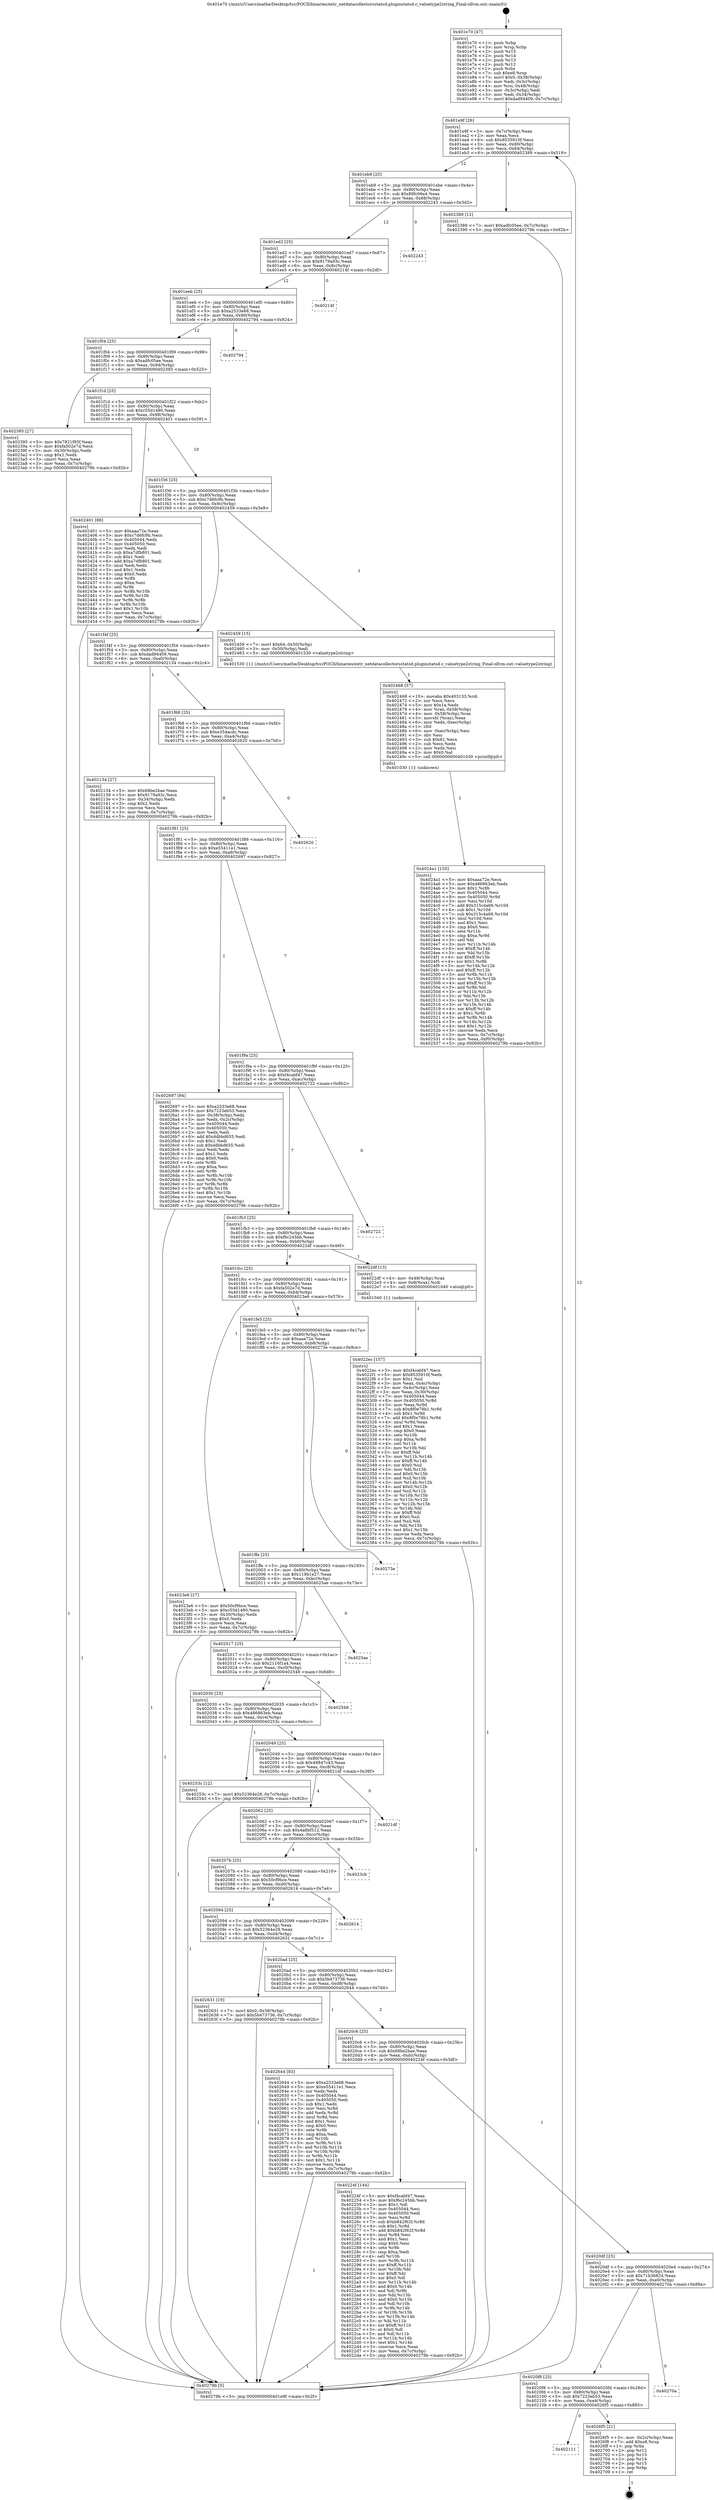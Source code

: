 digraph "0x401e70" {
  label = "0x401e70 (/mnt/c/Users/mathe/Desktop/tcc/POCII/binaries/extr_netdatacollectorsstatsd.pluginstatsd.c_valuetype2string_Final-ollvm.out::main(0))"
  labelloc = "t"
  node[shape=record]

  Entry [label="",width=0.3,height=0.3,shape=circle,fillcolor=black,style=filled]
  "0x401e9f" [label="{
     0x401e9f [26]\l
     | [instrs]\l
     &nbsp;&nbsp;0x401e9f \<+3\>: mov -0x7c(%rbp),%eax\l
     &nbsp;&nbsp;0x401ea2 \<+2\>: mov %eax,%ecx\l
     &nbsp;&nbsp;0x401ea4 \<+6\>: sub $0x8535910f,%ecx\l
     &nbsp;&nbsp;0x401eaa \<+3\>: mov %eax,-0x80(%rbp)\l
     &nbsp;&nbsp;0x401ead \<+6\>: mov %ecx,-0x84(%rbp)\l
     &nbsp;&nbsp;0x401eb3 \<+6\>: je 0000000000402389 \<main+0x519\>\l
  }"]
  "0x402389" [label="{
     0x402389 [12]\l
     | [instrs]\l
     &nbsp;&nbsp;0x402389 \<+7\>: movl $0xadfc05ee,-0x7c(%rbp)\l
     &nbsp;&nbsp;0x402390 \<+5\>: jmp 000000000040279b \<main+0x92b\>\l
  }"]
  "0x401eb9" [label="{
     0x401eb9 [25]\l
     | [instrs]\l
     &nbsp;&nbsp;0x401eb9 \<+5\>: jmp 0000000000401ebe \<main+0x4e\>\l
     &nbsp;&nbsp;0x401ebe \<+3\>: mov -0x80(%rbp),%eax\l
     &nbsp;&nbsp;0x401ec1 \<+5\>: sub $0x89fc06e4,%eax\l
     &nbsp;&nbsp;0x401ec6 \<+6\>: mov %eax,-0x88(%rbp)\l
     &nbsp;&nbsp;0x401ecc \<+6\>: je 0000000000402243 \<main+0x3d3\>\l
  }"]
  Exit [label="",width=0.3,height=0.3,shape=circle,fillcolor=black,style=filled,peripheries=2]
  "0x402243" [label="{
     0x402243\l
  }", style=dashed]
  "0x401ed2" [label="{
     0x401ed2 [25]\l
     | [instrs]\l
     &nbsp;&nbsp;0x401ed2 \<+5\>: jmp 0000000000401ed7 \<main+0x67\>\l
     &nbsp;&nbsp;0x401ed7 \<+3\>: mov -0x80(%rbp),%eax\l
     &nbsp;&nbsp;0x401eda \<+5\>: sub $0x9179a93c,%eax\l
     &nbsp;&nbsp;0x401edf \<+6\>: mov %eax,-0x8c(%rbp)\l
     &nbsp;&nbsp;0x401ee5 \<+6\>: je 000000000040214f \<main+0x2df\>\l
  }"]
  "0x402111" [label="{
     0x402111\l
  }", style=dashed]
  "0x40214f" [label="{
     0x40214f\l
  }", style=dashed]
  "0x401eeb" [label="{
     0x401eeb [25]\l
     | [instrs]\l
     &nbsp;&nbsp;0x401eeb \<+5\>: jmp 0000000000401ef0 \<main+0x80\>\l
     &nbsp;&nbsp;0x401ef0 \<+3\>: mov -0x80(%rbp),%eax\l
     &nbsp;&nbsp;0x401ef3 \<+5\>: sub $0xa2533e68,%eax\l
     &nbsp;&nbsp;0x401ef8 \<+6\>: mov %eax,-0x90(%rbp)\l
     &nbsp;&nbsp;0x401efe \<+6\>: je 0000000000402794 \<main+0x924\>\l
  }"]
  "0x4026f5" [label="{
     0x4026f5 [21]\l
     | [instrs]\l
     &nbsp;&nbsp;0x4026f5 \<+3\>: mov -0x2c(%rbp),%eax\l
     &nbsp;&nbsp;0x4026f8 \<+7\>: add $0xe8,%rsp\l
     &nbsp;&nbsp;0x4026ff \<+1\>: pop %rbx\l
     &nbsp;&nbsp;0x402700 \<+2\>: pop %r12\l
     &nbsp;&nbsp;0x402702 \<+2\>: pop %r13\l
     &nbsp;&nbsp;0x402704 \<+2\>: pop %r14\l
     &nbsp;&nbsp;0x402706 \<+2\>: pop %r15\l
     &nbsp;&nbsp;0x402708 \<+1\>: pop %rbp\l
     &nbsp;&nbsp;0x402709 \<+1\>: ret\l
  }"]
  "0x402794" [label="{
     0x402794\l
  }", style=dashed]
  "0x401f04" [label="{
     0x401f04 [25]\l
     | [instrs]\l
     &nbsp;&nbsp;0x401f04 \<+5\>: jmp 0000000000401f09 \<main+0x99\>\l
     &nbsp;&nbsp;0x401f09 \<+3\>: mov -0x80(%rbp),%eax\l
     &nbsp;&nbsp;0x401f0c \<+5\>: sub $0xadfc05ee,%eax\l
     &nbsp;&nbsp;0x401f11 \<+6\>: mov %eax,-0x94(%rbp)\l
     &nbsp;&nbsp;0x401f17 \<+6\>: je 0000000000402395 \<main+0x525\>\l
  }"]
  "0x4020f8" [label="{
     0x4020f8 [25]\l
     | [instrs]\l
     &nbsp;&nbsp;0x4020f8 \<+5\>: jmp 00000000004020fd \<main+0x28d\>\l
     &nbsp;&nbsp;0x4020fd \<+3\>: mov -0x80(%rbp),%eax\l
     &nbsp;&nbsp;0x402100 \<+5\>: sub $0x7223eb53,%eax\l
     &nbsp;&nbsp;0x402105 \<+6\>: mov %eax,-0xe4(%rbp)\l
     &nbsp;&nbsp;0x40210b \<+6\>: je 00000000004026f5 \<main+0x885\>\l
  }"]
  "0x402395" [label="{
     0x402395 [27]\l
     | [instrs]\l
     &nbsp;&nbsp;0x402395 \<+5\>: mov $0x7821f95f,%eax\l
     &nbsp;&nbsp;0x40239a \<+5\>: mov $0xfa502e7d,%ecx\l
     &nbsp;&nbsp;0x40239f \<+3\>: mov -0x30(%rbp),%edx\l
     &nbsp;&nbsp;0x4023a2 \<+3\>: cmp $0x1,%edx\l
     &nbsp;&nbsp;0x4023a5 \<+3\>: cmovl %ecx,%eax\l
     &nbsp;&nbsp;0x4023a8 \<+3\>: mov %eax,-0x7c(%rbp)\l
     &nbsp;&nbsp;0x4023ab \<+5\>: jmp 000000000040279b \<main+0x92b\>\l
  }"]
  "0x401f1d" [label="{
     0x401f1d [25]\l
     | [instrs]\l
     &nbsp;&nbsp;0x401f1d \<+5\>: jmp 0000000000401f22 \<main+0xb2\>\l
     &nbsp;&nbsp;0x401f22 \<+3\>: mov -0x80(%rbp),%eax\l
     &nbsp;&nbsp;0x401f25 \<+5\>: sub $0xc55d1480,%eax\l
     &nbsp;&nbsp;0x401f2a \<+6\>: mov %eax,-0x98(%rbp)\l
     &nbsp;&nbsp;0x401f30 \<+6\>: je 0000000000402401 \<main+0x591\>\l
  }"]
  "0x40270a" [label="{
     0x40270a\l
  }", style=dashed]
  "0x402401" [label="{
     0x402401 [88]\l
     | [instrs]\l
     &nbsp;&nbsp;0x402401 \<+5\>: mov $0xaaa72e,%eax\l
     &nbsp;&nbsp;0x402406 \<+5\>: mov $0xc7d6fc9b,%ecx\l
     &nbsp;&nbsp;0x40240b \<+7\>: mov 0x405044,%edx\l
     &nbsp;&nbsp;0x402412 \<+7\>: mov 0x405050,%esi\l
     &nbsp;&nbsp;0x402419 \<+2\>: mov %edx,%edi\l
     &nbsp;&nbsp;0x40241b \<+6\>: sub $0xa7dfb801,%edi\l
     &nbsp;&nbsp;0x402421 \<+3\>: sub $0x1,%edi\l
     &nbsp;&nbsp;0x402424 \<+6\>: add $0xa7dfb801,%edi\l
     &nbsp;&nbsp;0x40242a \<+3\>: imul %edi,%edx\l
     &nbsp;&nbsp;0x40242d \<+3\>: and $0x1,%edx\l
     &nbsp;&nbsp;0x402430 \<+3\>: cmp $0x0,%edx\l
     &nbsp;&nbsp;0x402433 \<+4\>: sete %r8b\l
     &nbsp;&nbsp;0x402437 \<+3\>: cmp $0xa,%esi\l
     &nbsp;&nbsp;0x40243a \<+4\>: setl %r9b\l
     &nbsp;&nbsp;0x40243e \<+3\>: mov %r8b,%r10b\l
     &nbsp;&nbsp;0x402441 \<+3\>: and %r9b,%r10b\l
     &nbsp;&nbsp;0x402444 \<+3\>: xor %r9b,%r8b\l
     &nbsp;&nbsp;0x402447 \<+3\>: or %r8b,%r10b\l
     &nbsp;&nbsp;0x40244a \<+4\>: test $0x1,%r10b\l
     &nbsp;&nbsp;0x40244e \<+3\>: cmovne %ecx,%eax\l
     &nbsp;&nbsp;0x402451 \<+3\>: mov %eax,-0x7c(%rbp)\l
     &nbsp;&nbsp;0x402454 \<+5\>: jmp 000000000040279b \<main+0x92b\>\l
  }"]
  "0x401f36" [label="{
     0x401f36 [25]\l
     | [instrs]\l
     &nbsp;&nbsp;0x401f36 \<+5\>: jmp 0000000000401f3b \<main+0xcb\>\l
     &nbsp;&nbsp;0x401f3b \<+3\>: mov -0x80(%rbp),%eax\l
     &nbsp;&nbsp;0x401f3e \<+5\>: sub $0xc7d6fc9b,%eax\l
     &nbsp;&nbsp;0x401f43 \<+6\>: mov %eax,-0x9c(%rbp)\l
     &nbsp;&nbsp;0x401f49 \<+6\>: je 0000000000402459 \<main+0x5e9\>\l
  }"]
  "0x4024a1" [label="{
     0x4024a1 [155]\l
     | [instrs]\l
     &nbsp;&nbsp;0x4024a1 \<+5\>: mov $0xaaa72e,%ecx\l
     &nbsp;&nbsp;0x4024a6 \<+5\>: mov $0x486863eb,%edx\l
     &nbsp;&nbsp;0x4024ab \<+3\>: mov $0x1,%r8b\l
     &nbsp;&nbsp;0x4024ae \<+7\>: mov 0x405044,%esi\l
     &nbsp;&nbsp;0x4024b5 \<+8\>: mov 0x405050,%r9d\l
     &nbsp;&nbsp;0x4024bd \<+3\>: mov %esi,%r10d\l
     &nbsp;&nbsp;0x4024c0 \<+7\>: add $0x315c4a66,%r10d\l
     &nbsp;&nbsp;0x4024c7 \<+4\>: sub $0x1,%r10d\l
     &nbsp;&nbsp;0x4024cb \<+7\>: sub $0x315c4a66,%r10d\l
     &nbsp;&nbsp;0x4024d2 \<+4\>: imul %r10d,%esi\l
     &nbsp;&nbsp;0x4024d6 \<+3\>: and $0x1,%esi\l
     &nbsp;&nbsp;0x4024d9 \<+3\>: cmp $0x0,%esi\l
     &nbsp;&nbsp;0x4024dc \<+4\>: sete %r11b\l
     &nbsp;&nbsp;0x4024e0 \<+4\>: cmp $0xa,%r9d\l
     &nbsp;&nbsp;0x4024e4 \<+3\>: setl %bl\l
     &nbsp;&nbsp;0x4024e7 \<+3\>: mov %r11b,%r14b\l
     &nbsp;&nbsp;0x4024ea \<+4\>: xor $0xff,%r14b\l
     &nbsp;&nbsp;0x4024ee \<+3\>: mov %bl,%r15b\l
     &nbsp;&nbsp;0x4024f1 \<+4\>: xor $0xff,%r15b\l
     &nbsp;&nbsp;0x4024f5 \<+4\>: xor $0x1,%r8b\l
     &nbsp;&nbsp;0x4024f9 \<+3\>: mov %r14b,%r12b\l
     &nbsp;&nbsp;0x4024fc \<+4\>: and $0xff,%r12b\l
     &nbsp;&nbsp;0x402500 \<+3\>: and %r8b,%r11b\l
     &nbsp;&nbsp;0x402503 \<+3\>: mov %r15b,%r13b\l
     &nbsp;&nbsp;0x402506 \<+4\>: and $0xff,%r13b\l
     &nbsp;&nbsp;0x40250a \<+3\>: and %r8b,%bl\l
     &nbsp;&nbsp;0x40250d \<+3\>: or %r11b,%r12b\l
     &nbsp;&nbsp;0x402510 \<+3\>: or %bl,%r13b\l
     &nbsp;&nbsp;0x402513 \<+3\>: xor %r13b,%r12b\l
     &nbsp;&nbsp;0x402516 \<+3\>: or %r15b,%r14b\l
     &nbsp;&nbsp;0x402519 \<+4\>: xor $0xff,%r14b\l
     &nbsp;&nbsp;0x40251d \<+4\>: or $0x1,%r8b\l
     &nbsp;&nbsp;0x402521 \<+3\>: and %r8b,%r14b\l
     &nbsp;&nbsp;0x402524 \<+3\>: or %r14b,%r12b\l
     &nbsp;&nbsp;0x402527 \<+4\>: test $0x1,%r12b\l
     &nbsp;&nbsp;0x40252b \<+3\>: cmovne %edx,%ecx\l
     &nbsp;&nbsp;0x40252e \<+3\>: mov %ecx,-0x7c(%rbp)\l
     &nbsp;&nbsp;0x402531 \<+6\>: mov %eax,-0xf0(%rbp)\l
     &nbsp;&nbsp;0x402537 \<+5\>: jmp 000000000040279b \<main+0x92b\>\l
  }"]
  "0x402459" [label="{
     0x402459 [15]\l
     | [instrs]\l
     &nbsp;&nbsp;0x402459 \<+7\>: movl $0x64,-0x50(%rbp)\l
     &nbsp;&nbsp;0x402460 \<+3\>: mov -0x50(%rbp),%edi\l
     &nbsp;&nbsp;0x402463 \<+5\>: call 0000000000401530 \<valuetype2string\>\l
     | [calls]\l
     &nbsp;&nbsp;0x401530 \{1\} (/mnt/c/Users/mathe/Desktop/tcc/POCII/binaries/extr_netdatacollectorsstatsd.pluginstatsd.c_valuetype2string_Final-ollvm.out::valuetype2string)\l
  }"]
  "0x401f4f" [label="{
     0x401f4f [25]\l
     | [instrs]\l
     &nbsp;&nbsp;0x401f4f \<+5\>: jmp 0000000000401f54 \<main+0xe4\>\l
     &nbsp;&nbsp;0x401f54 \<+3\>: mov -0x80(%rbp),%eax\l
     &nbsp;&nbsp;0x401f57 \<+5\>: sub $0xdad94409,%eax\l
     &nbsp;&nbsp;0x401f5c \<+6\>: mov %eax,-0xa0(%rbp)\l
     &nbsp;&nbsp;0x401f62 \<+6\>: je 0000000000402134 \<main+0x2c4\>\l
  }"]
  "0x402468" [label="{
     0x402468 [57]\l
     | [instrs]\l
     &nbsp;&nbsp;0x402468 \<+10\>: movabs $0x403133,%rdi\l
     &nbsp;&nbsp;0x402472 \<+2\>: xor %ecx,%ecx\l
     &nbsp;&nbsp;0x402474 \<+5\>: mov $0x1a,%edx\l
     &nbsp;&nbsp;0x402479 \<+4\>: mov %rax,-0x58(%rbp)\l
     &nbsp;&nbsp;0x40247d \<+4\>: mov -0x58(%rbp),%rax\l
     &nbsp;&nbsp;0x402481 \<+3\>: movsbl (%rax),%eax\l
     &nbsp;&nbsp;0x402484 \<+6\>: mov %edx,-0xec(%rbp)\l
     &nbsp;&nbsp;0x40248a \<+1\>: cltd\l
     &nbsp;&nbsp;0x40248b \<+6\>: mov -0xec(%rbp),%esi\l
     &nbsp;&nbsp;0x402491 \<+2\>: idiv %esi\l
     &nbsp;&nbsp;0x402493 \<+3\>: sub $0x61,%ecx\l
     &nbsp;&nbsp;0x402496 \<+2\>: sub %ecx,%edx\l
     &nbsp;&nbsp;0x402498 \<+2\>: mov %edx,%esi\l
     &nbsp;&nbsp;0x40249a \<+2\>: mov $0x0,%al\l
     &nbsp;&nbsp;0x40249c \<+5\>: call 0000000000401030 \<printf@plt\>\l
     | [calls]\l
     &nbsp;&nbsp;0x401030 \{1\} (unknown)\l
  }"]
  "0x402134" [label="{
     0x402134 [27]\l
     | [instrs]\l
     &nbsp;&nbsp;0x402134 \<+5\>: mov $0x68be2bae,%eax\l
     &nbsp;&nbsp;0x402139 \<+5\>: mov $0x9179a93c,%ecx\l
     &nbsp;&nbsp;0x40213e \<+3\>: mov -0x34(%rbp),%edx\l
     &nbsp;&nbsp;0x402141 \<+3\>: cmp $0x2,%edx\l
     &nbsp;&nbsp;0x402144 \<+3\>: cmovne %ecx,%eax\l
     &nbsp;&nbsp;0x402147 \<+3\>: mov %eax,-0x7c(%rbp)\l
     &nbsp;&nbsp;0x40214a \<+5\>: jmp 000000000040279b \<main+0x92b\>\l
  }"]
  "0x401f68" [label="{
     0x401f68 [25]\l
     | [instrs]\l
     &nbsp;&nbsp;0x401f68 \<+5\>: jmp 0000000000401f6d \<main+0xfd\>\l
     &nbsp;&nbsp;0x401f6d \<+3\>: mov -0x80(%rbp),%eax\l
     &nbsp;&nbsp;0x401f70 \<+5\>: sub $0xe354acdc,%eax\l
     &nbsp;&nbsp;0x401f75 \<+6\>: mov %eax,-0xa4(%rbp)\l
     &nbsp;&nbsp;0x401f7b \<+6\>: je 0000000000402620 \<main+0x7b0\>\l
  }"]
  "0x40279b" [label="{
     0x40279b [5]\l
     | [instrs]\l
     &nbsp;&nbsp;0x40279b \<+5\>: jmp 0000000000401e9f \<main+0x2f\>\l
  }"]
  "0x401e70" [label="{
     0x401e70 [47]\l
     | [instrs]\l
     &nbsp;&nbsp;0x401e70 \<+1\>: push %rbp\l
     &nbsp;&nbsp;0x401e71 \<+3\>: mov %rsp,%rbp\l
     &nbsp;&nbsp;0x401e74 \<+2\>: push %r15\l
     &nbsp;&nbsp;0x401e76 \<+2\>: push %r14\l
     &nbsp;&nbsp;0x401e78 \<+2\>: push %r13\l
     &nbsp;&nbsp;0x401e7a \<+2\>: push %r12\l
     &nbsp;&nbsp;0x401e7c \<+1\>: push %rbx\l
     &nbsp;&nbsp;0x401e7d \<+7\>: sub $0xe8,%rsp\l
     &nbsp;&nbsp;0x401e84 \<+7\>: movl $0x0,-0x38(%rbp)\l
     &nbsp;&nbsp;0x401e8b \<+3\>: mov %edi,-0x3c(%rbp)\l
     &nbsp;&nbsp;0x401e8e \<+4\>: mov %rsi,-0x48(%rbp)\l
     &nbsp;&nbsp;0x401e92 \<+3\>: mov -0x3c(%rbp),%edi\l
     &nbsp;&nbsp;0x401e95 \<+3\>: mov %edi,-0x34(%rbp)\l
     &nbsp;&nbsp;0x401e98 \<+7\>: movl $0xdad94409,-0x7c(%rbp)\l
  }"]
  "0x4022ec" [label="{
     0x4022ec [157]\l
     | [instrs]\l
     &nbsp;&nbsp;0x4022ec \<+5\>: mov $0xf4cabf47,%ecx\l
     &nbsp;&nbsp;0x4022f1 \<+5\>: mov $0x8535910f,%edx\l
     &nbsp;&nbsp;0x4022f6 \<+3\>: mov $0x1,%sil\l
     &nbsp;&nbsp;0x4022f9 \<+3\>: mov %eax,-0x4c(%rbp)\l
     &nbsp;&nbsp;0x4022fc \<+3\>: mov -0x4c(%rbp),%eax\l
     &nbsp;&nbsp;0x4022ff \<+3\>: mov %eax,-0x30(%rbp)\l
     &nbsp;&nbsp;0x402302 \<+7\>: mov 0x405044,%eax\l
     &nbsp;&nbsp;0x402309 \<+8\>: mov 0x405050,%r8d\l
     &nbsp;&nbsp;0x402311 \<+3\>: mov %eax,%r9d\l
     &nbsp;&nbsp;0x402314 \<+7\>: sub $0x8f0e78b1,%r9d\l
     &nbsp;&nbsp;0x40231b \<+4\>: sub $0x1,%r9d\l
     &nbsp;&nbsp;0x40231f \<+7\>: add $0x8f0e78b1,%r9d\l
     &nbsp;&nbsp;0x402326 \<+4\>: imul %r9d,%eax\l
     &nbsp;&nbsp;0x40232a \<+3\>: and $0x1,%eax\l
     &nbsp;&nbsp;0x40232d \<+3\>: cmp $0x0,%eax\l
     &nbsp;&nbsp;0x402330 \<+4\>: sete %r10b\l
     &nbsp;&nbsp;0x402334 \<+4\>: cmp $0xa,%r8d\l
     &nbsp;&nbsp;0x402338 \<+4\>: setl %r11b\l
     &nbsp;&nbsp;0x40233c \<+3\>: mov %r10b,%bl\l
     &nbsp;&nbsp;0x40233f \<+3\>: xor $0xff,%bl\l
     &nbsp;&nbsp;0x402342 \<+3\>: mov %r11b,%r14b\l
     &nbsp;&nbsp;0x402345 \<+4\>: xor $0xff,%r14b\l
     &nbsp;&nbsp;0x402349 \<+4\>: xor $0x0,%sil\l
     &nbsp;&nbsp;0x40234d \<+3\>: mov %bl,%r15b\l
     &nbsp;&nbsp;0x402350 \<+4\>: and $0x0,%r15b\l
     &nbsp;&nbsp;0x402354 \<+3\>: and %sil,%r10b\l
     &nbsp;&nbsp;0x402357 \<+3\>: mov %r14b,%r12b\l
     &nbsp;&nbsp;0x40235a \<+4\>: and $0x0,%r12b\l
     &nbsp;&nbsp;0x40235e \<+3\>: and %sil,%r11b\l
     &nbsp;&nbsp;0x402361 \<+3\>: or %r10b,%r15b\l
     &nbsp;&nbsp;0x402364 \<+3\>: or %r11b,%r12b\l
     &nbsp;&nbsp;0x402367 \<+3\>: xor %r12b,%r15b\l
     &nbsp;&nbsp;0x40236a \<+3\>: or %r14b,%bl\l
     &nbsp;&nbsp;0x40236d \<+3\>: xor $0xff,%bl\l
     &nbsp;&nbsp;0x402370 \<+4\>: or $0x0,%sil\l
     &nbsp;&nbsp;0x402374 \<+3\>: and %sil,%bl\l
     &nbsp;&nbsp;0x402377 \<+3\>: or %bl,%r15b\l
     &nbsp;&nbsp;0x40237a \<+4\>: test $0x1,%r15b\l
     &nbsp;&nbsp;0x40237e \<+3\>: cmovne %edx,%ecx\l
     &nbsp;&nbsp;0x402381 \<+3\>: mov %ecx,-0x7c(%rbp)\l
     &nbsp;&nbsp;0x402384 \<+5\>: jmp 000000000040279b \<main+0x92b\>\l
  }"]
  "0x402620" [label="{
     0x402620\l
  }", style=dashed]
  "0x401f81" [label="{
     0x401f81 [25]\l
     | [instrs]\l
     &nbsp;&nbsp;0x401f81 \<+5\>: jmp 0000000000401f86 \<main+0x116\>\l
     &nbsp;&nbsp;0x401f86 \<+3\>: mov -0x80(%rbp),%eax\l
     &nbsp;&nbsp;0x401f89 \<+5\>: sub $0xe55411e1,%eax\l
     &nbsp;&nbsp;0x401f8e \<+6\>: mov %eax,-0xa8(%rbp)\l
     &nbsp;&nbsp;0x401f94 \<+6\>: je 0000000000402697 \<main+0x827\>\l
  }"]
  "0x4020df" [label="{
     0x4020df [25]\l
     | [instrs]\l
     &nbsp;&nbsp;0x4020df \<+5\>: jmp 00000000004020e4 \<main+0x274\>\l
     &nbsp;&nbsp;0x4020e4 \<+3\>: mov -0x80(%rbp),%eax\l
     &nbsp;&nbsp;0x4020e7 \<+5\>: sub $0x71b36824,%eax\l
     &nbsp;&nbsp;0x4020ec \<+6\>: mov %eax,-0xe0(%rbp)\l
     &nbsp;&nbsp;0x4020f2 \<+6\>: je 000000000040270a \<main+0x89a\>\l
  }"]
  "0x402697" [label="{
     0x402697 [94]\l
     | [instrs]\l
     &nbsp;&nbsp;0x402697 \<+5\>: mov $0xa2533e68,%eax\l
     &nbsp;&nbsp;0x40269c \<+5\>: mov $0x7223eb53,%ecx\l
     &nbsp;&nbsp;0x4026a1 \<+3\>: mov -0x38(%rbp),%edx\l
     &nbsp;&nbsp;0x4026a4 \<+3\>: mov %edx,-0x2c(%rbp)\l
     &nbsp;&nbsp;0x4026a7 \<+7\>: mov 0x405044,%edx\l
     &nbsp;&nbsp;0x4026ae \<+7\>: mov 0x405050,%esi\l
     &nbsp;&nbsp;0x4026b5 \<+2\>: mov %edx,%edi\l
     &nbsp;&nbsp;0x4026b7 \<+6\>: add $0xddbbd655,%edi\l
     &nbsp;&nbsp;0x4026bd \<+3\>: sub $0x1,%edi\l
     &nbsp;&nbsp;0x4026c0 \<+6\>: sub $0xddbbd655,%edi\l
     &nbsp;&nbsp;0x4026c6 \<+3\>: imul %edi,%edx\l
     &nbsp;&nbsp;0x4026c9 \<+3\>: and $0x1,%edx\l
     &nbsp;&nbsp;0x4026cc \<+3\>: cmp $0x0,%edx\l
     &nbsp;&nbsp;0x4026cf \<+4\>: sete %r8b\l
     &nbsp;&nbsp;0x4026d3 \<+3\>: cmp $0xa,%esi\l
     &nbsp;&nbsp;0x4026d6 \<+4\>: setl %r9b\l
     &nbsp;&nbsp;0x4026da \<+3\>: mov %r8b,%r10b\l
     &nbsp;&nbsp;0x4026dd \<+3\>: and %r9b,%r10b\l
     &nbsp;&nbsp;0x4026e0 \<+3\>: xor %r9b,%r8b\l
     &nbsp;&nbsp;0x4026e3 \<+3\>: or %r8b,%r10b\l
     &nbsp;&nbsp;0x4026e6 \<+4\>: test $0x1,%r10b\l
     &nbsp;&nbsp;0x4026ea \<+3\>: cmovne %ecx,%eax\l
     &nbsp;&nbsp;0x4026ed \<+3\>: mov %eax,-0x7c(%rbp)\l
     &nbsp;&nbsp;0x4026f0 \<+5\>: jmp 000000000040279b \<main+0x92b\>\l
  }"]
  "0x401f9a" [label="{
     0x401f9a [25]\l
     | [instrs]\l
     &nbsp;&nbsp;0x401f9a \<+5\>: jmp 0000000000401f9f \<main+0x12f\>\l
     &nbsp;&nbsp;0x401f9f \<+3\>: mov -0x80(%rbp),%eax\l
     &nbsp;&nbsp;0x401fa2 \<+5\>: sub $0xf4cabf47,%eax\l
     &nbsp;&nbsp;0x401fa7 \<+6\>: mov %eax,-0xac(%rbp)\l
     &nbsp;&nbsp;0x401fad \<+6\>: je 0000000000402722 \<main+0x8b2\>\l
  }"]
  "0x40224f" [label="{
     0x40224f [144]\l
     | [instrs]\l
     &nbsp;&nbsp;0x40224f \<+5\>: mov $0xf4cabf47,%eax\l
     &nbsp;&nbsp;0x402254 \<+5\>: mov $0xf6c245bb,%ecx\l
     &nbsp;&nbsp;0x402259 \<+2\>: mov $0x1,%dl\l
     &nbsp;&nbsp;0x40225b \<+7\>: mov 0x405044,%esi\l
     &nbsp;&nbsp;0x402262 \<+7\>: mov 0x405050,%edi\l
     &nbsp;&nbsp;0x402269 \<+3\>: mov %esi,%r8d\l
     &nbsp;&nbsp;0x40226c \<+7\>: sub $0xb842f62f,%r8d\l
     &nbsp;&nbsp;0x402273 \<+4\>: sub $0x1,%r8d\l
     &nbsp;&nbsp;0x402277 \<+7\>: add $0xb842f62f,%r8d\l
     &nbsp;&nbsp;0x40227e \<+4\>: imul %r8d,%esi\l
     &nbsp;&nbsp;0x402282 \<+3\>: and $0x1,%esi\l
     &nbsp;&nbsp;0x402285 \<+3\>: cmp $0x0,%esi\l
     &nbsp;&nbsp;0x402288 \<+4\>: sete %r9b\l
     &nbsp;&nbsp;0x40228c \<+3\>: cmp $0xa,%edi\l
     &nbsp;&nbsp;0x40228f \<+4\>: setl %r10b\l
     &nbsp;&nbsp;0x402293 \<+3\>: mov %r9b,%r11b\l
     &nbsp;&nbsp;0x402296 \<+4\>: xor $0xff,%r11b\l
     &nbsp;&nbsp;0x40229a \<+3\>: mov %r10b,%bl\l
     &nbsp;&nbsp;0x40229d \<+3\>: xor $0xff,%bl\l
     &nbsp;&nbsp;0x4022a0 \<+3\>: xor $0x0,%dl\l
     &nbsp;&nbsp;0x4022a3 \<+3\>: mov %r11b,%r14b\l
     &nbsp;&nbsp;0x4022a6 \<+4\>: and $0x0,%r14b\l
     &nbsp;&nbsp;0x4022aa \<+3\>: and %dl,%r9b\l
     &nbsp;&nbsp;0x4022ad \<+3\>: mov %bl,%r15b\l
     &nbsp;&nbsp;0x4022b0 \<+4\>: and $0x0,%r15b\l
     &nbsp;&nbsp;0x4022b4 \<+3\>: and %dl,%r10b\l
     &nbsp;&nbsp;0x4022b7 \<+3\>: or %r9b,%r14b\l
     &nbsp;&nbsp;0x4022ba \<+3\>: or %r10b,%r15b\l
     &nbsp;&nbsp;0x4022bd \<+3\>: xor %r15b,%r14b\l
     &nbsp;&nbsp;0x4022c0 \<+3\>: or %bl,%r11b\l
     &nbsp;&nbsp;0x4022c3 \<+4\>: xor $0xff,%r11b\l
     &nbsp;&nbsp;0x4022c7 \<+3\>: or $0x0,%dl\l
     &nbsp;&nbsp;0x4022ca \<+3\>: and %dl,%r11b\l
     &nbsp;&nbsp;0x4022cd \<+3\>: or %r11b,%r14b\l
     &nbsp;&nbsp;0x4022d0 \<+4\>: test $0x1,%r14b\l
     &nbsp;&nbsp;0x4022d4 \<+3\>: cmovne %ecx,%eax\l
     &nbsp;&nbsp;0x4022d7 \<+3\>: mov %eax,-0x7c(%rbp)\l
     &nbsp;&nbsp;0x4022da \<+5\>: jmp 000000000040279b \<main+0x92b\>\l
  }"]
  "0x402722" [label="{
     0x402722\l
  }", style=dashed]
  "0x401fb3" [label="{
     0x401fb3 [25]\l
     | [instrs]\l
     &nbsp;&nbsp;0x401fb3 \<+5\>: jmp 0000000000401fb8 \<main+0x148\>\l
     &nbsp;&nbsp;0x401fb8 \<+3\>: mov -0x80(%rbp),%eax\l
     &nbsp;&nbsp;0x401fbb \<+5\>: sub $0xf6c245bb,%eax\l
     &nbsp;&nbsp;0x401fc0 \<+6\>: mov %eax,-0xb0(%rbp)\l
     &nbsp;&nbsp;0x401fc6 \<+6\>: je 00000000004022df \<main+0x46f\>\l
  }"]
  "0x4020c6" [label="{
     0x4020c6 [25]\l
     | [instrs]\l
     &nbsp;&nbsp;0x4020c6 \<+5\>: jmp 00000000004020cb \<main+0x25b\>\l
     &nbsp;&nbsp;0x4020cb \<+3\>: mov -0x80(%rbp),%eax\l
     &nbsp;&nbsp;0x4020ce \<+5\>: sub $0x68be2bae,%eax\l
     &nbsp;&nbsp;0x4020d3 \<+6\>: mov %eax,-0xdc(%rbp)\l
     &nbsp;&nbsp;0x4020d9 \<+6\>: je 000000000040224f \<main+0x3df\>\l
  }"]
  "0x4022df" [label="{
     0x4022df [13]\l
     | [instrs]\l
     &nbsp;&nbsp;0x4022df \<+4\>: mov -0x48(%rbp),%rax\l
     &nbsp;&nbsp;0x4022e3 \<+4\>: mov 0x8(%rax),%rdi\l
     &nbsp;&nbsp;0x4022e7 \<+5\>: call 0000000000401040 \<atoi@plt\>\l
     | [calls]\l
     &nbsp;&nbsp;0x401040 \{1\} (unknown)\l
  }"]
  "0x401fcc" [label="{
     0x401fcc [25]\l
     | [instrs]\l
     &nbsp;&nbsp;0x401fcc \<+5\>: jmp 0000000000401fd1 \<main+0x161\>\l
     &nbsp;&nbsp;0x401fd1 \<+3\>: mov -0x80(%rbp),%eax\l
     &nbsp;&nbsp;0x401fd4 \<+5\>: sub $0xfa502e7d,%eax\l
     &nbsp;&nbsp;0x401fd9 \<+6\>: mov %eax,-0xb4(%rbp)\l
     &nbsp;&nbsp;0x401fdf \<+6\>: je 00000000004023e6 \<main+0x576\>\l
  }"]
  "0x402644" [label="{
     0x402644 [83]\l
     | [instrs]\l
     &nbsp;&nbsp;0x402644 \<+5\>: mov $0xa2533e68,%eax\l
     &nbsp;&nbsp;0x402649 \<+5\>: mov $0xe55411e1,%ecx\l
     &nbsp;&nbsp;0x40264e \<+2\>: xor %edx,%edx\l
     &nbsp;&nbsp;0x402650 \<+7\>: mov 0x405044,%esi\l
     &nbsp;&nbsp;0x402657 \<+7\>: mov 0x405050,%edi\l
     &nbsp;&nbsp;0x40265e \<+3\>: sub $0x1,%edx\l
     &nbsp;&nbsp;0x402661 \<+3\>: mov %esi,%r8d\l
     &nbsp;&nbsp;0x402664 \<+3\>: add %edx,%r8d\l
     &nbsp;&nbsp;0x402667 \<+4\>: imul %r8d,%esi\l
     &nbsp;&nbsp;0x40266b \<+3\>: and $0x1,%esi\l
     &nbsp;&nbsp;0x40266e \<+3\>: cmp $0x0,%esi\l
     &nbsp;&nbsp;0x402671 \<+4\>: sete %r9b\l
     &nbsp;&nbsp;0x402675 \<+3\>: cmp $0xa,%edi\l
     &nbsp;&nbsp;0x402678 \<+4\>: setl %r10b\l
     &nbsp;&nbsp;0x40267c \<+3\>: mov %r9b,%r11b\l
     &nbsp;&nbsp;0x40267f \<+3\>: and %r10b,%r11b\l
     &nbsp;&nbsp;0x402682 \<+3\>: xor %r10b,%r9b\l
     &nbsp;&nbsp;0x402685 \<+3\>: or %r9b,%r11b\l
     &nbsp;&nbsp;0x402688 \<+4\>: test $0x1,%r11b\l
     &nbsp;&nbsp;0x40268c \<+3\>: cmovne %ecx,%eax\l
     &nbsp;&nbsp;0x40268f \<+3\>: mov %eax,-0x7c(%rbp)\l
     &nbsp;&nbsp;0x402692 \<+5\>: jmp 000000000040279b \<main+0x92b\>\l
  }"]
  "0x4023e6" [label="{
     0x4023e6 [27]\l
     | [instrs]\l
     &nbsp;&nbsp;0x4023e6 \<+5\>: mov $0x50cf9bce,%eax\l
     &nbsp;&nbsp;0x4023eb \<+5\>: mov $0xc55d1480,%ecx\l
     &nbsp;&nbsp;0x4023f0 \<+3\>: mov -0x30(%rbp),%edx\l
     &nbsp;&nbsp;0x4023f3 \<+3\>: cmp $0x0,%edx\l
     &nbsp;&nbsp;0x4023f6 \<+3\>: cmove %ecx,%eax\l
     &nbsp;&nbsp;0x4023f9 \<+3\>: mov %eax,-0x7c(%rbp)\l
     &nbsp;&nbsp;0x4023fc \<+5\>: jmp 000000000040279b \<main+0x92b\>\l
  }"]
  "0x401fe5" [label="{
     0x401fe5 [25]\l
     | [instrs]\l
     &nbsp;&nbsp;0x401fe5 \<+5\>: jmp 0000000000401fea \<main+0x17a\>\l
     &nbsp;&nbsp;0x401fea \<+3\>: mov -0x80(%rbp),%eax\l
     &nbsp;&nbsp;0x401fed \<+5\>: sub $0xaaa72e,%eax\l
     &nbsp;&nbsp;0x401ff2 \<+6\>: mov %eax,-0xb8(%rbp)\l
     &nbsp;&nbsp;0x401ff8 \<+6\>: je 000000000040273e \<main+0x8ce\>\l
  }"]
  "0x4020ad" [label="{
     0x4020ad [25]\l
     | [instrs]\l
     &nbsp;&nbsp;0x4020ad \<+5\>: jmp 00000000004020b2 \<main+0x242\>\l
     &nbsp;&nbsp;0x4020b2 \<+3\>: mov -0x80(%rbp),%eax\l
     &nbsp;&nbsp;0x4020b5 \<+5\>: sub $0x5b473736,%eax\l
     &nbsp;&nbsp;0x4020ba \<+6\>: mov %eax,-0xd8(%rbp)\l
     &nbsp;&nbsp;0x4020c0 \<+6\>: je 0000000000402644 \<main+0x7d4\>\l
  }"]
  "0x40273e" [label="{
     0x40273e\l
  }", style=dashed]
  "0x401ffe" [label="{
     0x401ffe [25]\l
     | [instrs]\l
     &nbsp;&nbsp;0x401ffe \<+5\>: jmp 0000000000402003 \<main+0x193\>\l
     &nbsp;&nbsp;0x402003 \<+3\>: mov -0x80(%rbp),%eax\l
     &nbsp;&nbsp;0x402006 \<+5\>: sub $0x119b1e27,%eax\l
     &nbsp;&nbsp;0x40200b \<+6\>: mov %eax,-0xbc(%rbp)\l
     &nbsp;&nbsp;0x402011 \<+6\>: je 00000000004025ae \<main+0x73e\>\l
  }"]
  "0x402631" [label="{
     0x402631 [19]\l
     | [instrs]\l
     &nbsp;&nbsp;0x402631 \<+7\>: movl $0x0,-0x38(%rbp)\l
     &nbsp;&nbsp;0x402638 \<+7\>: movl $0x5b473736,-0x7c(%rbp)\l
     &nbsp;&nbsp;0x40263f \<+5\>: jmp 000000000040279b \<main+0x92b\>\l
  }"]
  "0x4025ae" [label="{
     0x4025ae\l
  }", style=dashed]
  "0x402017" [label="{
     0x402017 [25]\l
     | [instrs]\l
     &nbsp;&nbsp;0x402017 \<+5\>: jmp 000000000040201c \<main+0x1ac\>\l
     &nbsp;&nbsp;0x40201c \<+3\>: mov -0x80(%rbp),%eax\l
     &nbsp;&nbsp;0x40201f \<+5\>: sub $0x2116f1a4,%eax\l
     &nbsp;&nbsp;0x402024 \<+6\>: mov %eax,-0xc0(%rbp)\l
     &nbsp;&nbsp;0x40202a \<+6\>: je 0000000000402548 \<main+0x6d8\>\l
  }"]
  "0x402094" [label="{
     0x402094 [25]\l
     | [instrs]\l
     &nbsp;&nbsp;0x402094 \<+5\>: jmp 0000000000402099 \<main+0x229\>\l
     &nbsp;&nbsp;0x402099 \<+3\>: mov -0x80(%rbp),%eax\l
     &nbsp;&nbsp;0x40209c \<+5\>: sub $0x52364e28,%eax\l
     &nbsp;&nbsp;0x4020a1 \<+6\>: mov %eax,-0xd4(%rbp)\l
     &nbsp;&nbsp;0x4020a7 \<+6\>: je 0000000000402631 \<main+0x7c1\>\l
  }"]
  "0x402548" [label="{
     0x402548\l
  }", style=dashed]
  "0x402030" [label="{
     0x402030 [25]\l
     | [instrs]\l
     &nbsp;&nbsp;0x402030 \<+5\>: jmp 0000000000402035 \<main+0x1c5\>\l
     &nbsp;&nbsp;0x402035 \<+3\>: mov -0x80(%rbp),%eax\l
     &nbsp;&nbsp;0x402038 \<+5\>: sub $0x486863eb,%eax\l
     &nbsp;&nbsp;0x40203d \<+6\>: mov %eax,-0xc4(%rbp)\l
     &nbsp;&nbsp;0x402043 \<+6\>: je 000000000040253c \<main+0x6cc\>\l
  }"]
  "0x402614" [label="{
     0x402614\l
  }", style=dashed]
  "0x40253c" [label="{
     0x40253c [12]\l
     | [instrs]\l
     &nbsp;&nbsp;0x40253c \<+7\>: movl $0x52364e28,-0x7c(%rbp)\l
     &nbsp;&nbsp;0x402543 \<+5\>: jmp 000000000040279b \<main+0x92b\>\l
  }"]
  "0x402049" [label="{
     0x402049 [25]\l
     | [instrs]\l
     &nbsp;&nbsp;0x402049 \<+5\>: jmp 000000000040204e \<main+0x1de\>\l
     &nbsp;&nbsp;0x40204e \<+3\>: mov -0x80(%rbp),%eax\l
     &nbsp;&nbsp;0x402051 \<+5\>: sub $0x49847c43,%eax\l
     &nbsp;&nbsp;0x402056 \<+6\>: mov %eax,-0xc8(%rbp)\l
     &nbsp;&nbsp;0x40205c \<+6\>: je 00000000004021df \<main+0x36f\>\l
  }"]
  "0x40207b" [label="{
     0x40207b [25]\l
     | [instrs]\l
     &nbsp;&nbsp;0x40207b \<+5\>: jmp 0000000000402080 \<main+0x210\>\l
     &nbsp;&nbsp;0x402080 \<+3\>: mov -0x80(%rbp),%eax\l
     &nbsp;&nbsp;0x402083 \<+5\>: sub $0x50cf9bce,%eax\l
     &nbsp;&nbsp;0x402088 \<+6\>: mov %eax,-0xd0(%rbp)\l
     &nbsp;&nbsp;0x40208e \<+6\>: je 0000000000402614 \<main+0x7a4\>\l
  }"]
  "0x4021df" [label="{
     0x4021df\l
  }", style=dashed]
  "0x402062" [label="{
     0x402062 [25]\l
     | [instrs]\l
     &nbsp;&nbsp;0x402062 \<+5\>: jmp 0000000000402067 \<main+0x1f7\>\l
     &nbsp;&nbsp;0x402067 \<+3\>: mov -0x80(%rbp),%eax\l
     &nbsp;&nbsp;0x40206a \<+5\>: sub $0x4a8bf512,%eax\l
     &nbsp;&nbsp;0x40206f \<+6\>: mov %eax,-0xcc(%rbp)\l
     &nbsp;&nbsp;0x402075 \<+6\>: je 00000000004023cb \<main+0x55b\>\l
  }"]
  "0x4023cb" [label="{
     0x4023cb\l
  }", style=dashed]
  Entry -> "0x401e70" [label=" 1"]
  "0x401e9f" -> "0x402389" [label=" 1"]
  "0x401e9f" -> "0x401eb9" [label=" 12"]
  "0x4026f5" -> Exit [label=" 1"]
  "0x401eb9" -> "0x402243" [label=" 0"]
  "0x401eb9" -> "0x401ed2" [label=" 12"]
  "0x4020f8" -> "0x402111" [label=" 0"]
  "0x401ed2" -> "0x40214f" [label=" 0"]
  "0x401ed2" -> "0x401eeb" [label=" 12"]
  "0x4020f8" -> "0x4026f5" [label=" 1"]
  "0x401eeb" -> "0x402794" [label=" 0"]
  "0x401eeb" -> "0x401f04" [label=" 12"]
  "0x4020df" -> "0x4020f8" [label=" 1"]
  "0x401f04" -> "0x402395" [label=" 1"]
  "0x401f04" -> "0x401f1d" [label=" 11"]
  "0x4020df" -> "0x40270a" [label=" 0"]
  "0x401f1d" -> "0x402401" [label=" 1"]
  "0x401f1d" -> "0x401f36" [label=" 10"]
  "0x402697" -> "0x40279b" [label=" 1"]
  "0x401f36" -> "0x402459" [label=" 1"]
  "0x401f36" -> "0x401f4f" [label=" 9"]
  "0x402644" -> "0x40279b" [label=" 1"]
  "0x401f4f" -> "0x402134" [label=" 1"]
  "0x401f4f" -> "0x401f68" [label=" 8"]
  "0x402134" -> "0x40279b" [label=" 1"]
  "0x401e70" -> "0x401e9f" [label=" 1"]
  "0x40279b" -> "0x401e9f" [label=" 12"]
  "0x402631" -> "0x40279b" [label=" 1"]
  "0x401f68" -> "0x402620" [label=" 0"]
  "0x401f68" -> "0x401f81" [label=" 8"]
  "0x40253c" -> "0x40279b" [label=" 1"]
  "0x401f81" -> "0x402697" [label=" 1"]
  "0x401f81" -> "0x401f9a" [label=" 7"]
  "0x4024a1" -> "0x40279b" [label=" 1"]
  "0x401f9a" -> "0x402722" [label=" 0"]
  "0x401f9a" -> "0x401fb3" [label=" 7"]
  "0x402468" -> "0x4024a1" [label=" 1"]
  "0x401fb3" -> "0x4022df" [label=" 1"]
  "0x401fb3" -> "0x401fcc" [label=" 6"]
  "0x402401" -> "0x40279b" [label=" 1"]
  "0x401fcc" -> "0x4023e6" [label=" 1"]
  "0x401fcc" -> "0x401fe5" [label=" 5"]
  "0x4023e6" -> "0x40279b" [label=" 1"]
  "0x401fe5" -> "0x40273e" [label=" 0"]
  "0x401fe5" -> "0x401ffe" [label=" 5"]
  "0x402389" -> "0x40279b" [label=" 1"]
  "0x401ffe" -> "0x4025ae" [label=" 0"]
  "0x401ffe" -> "0x402017" [label=" 5"]
  "0x4022ec" -> "0x40279b" [label=" 1"]
  "0x402017" -> "0x402548" [label=" 0"]
  "0x402017" -> "0x402030" [label=" 5"]
  "0x40224f" -> "0x40279b" [label=" 1"]
  "0x402030" -> "0x40253c" [label=" 1"]
  "0x402030" -> "0x402049" [label=" 4"]
  "0x4020c6" -> "0x4020df" [label=" 1"]
  "0x402049" -> "0x4021df" [label=" 0"]
  "0x402049" -> "0x402062" [label=" 4"]
  "0x402459" -> "0x402468" [label=" 1"]
  "0x402062" -> "0x4023cb" [label=" 0"]
  "0x402062" -> "0x40207b" [label=" 4"]
  "0x4020c6" -> "0x40224f" [label=" 1"]
  "0x40207b" -> "0x402614" [label=" 0"]
  "0x40207b" -> "0x402094" [label=" 4"]
  "0x4022df" -> "0x4022ec" [label=" 1"]
  "0x402094" -> "0x402631" [label=" 1"]
  "0x402094" -> "0x4020ad" [label=" 3"]
  "0x402395" -> "0x40279b" [label=" 1"]
  "0x4020ad" -> "0x402644" [label=" 1"]
  "0x4020ad" -> "0x4020c6" [label=" 2"]
}
